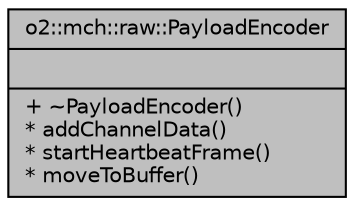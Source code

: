 digraph "o2::mch::raw::PayloadEncoder"
{
 // INTERACTIVE_SVG=YES
  bgcolor="transparent";
  edge [fontname="Helvetica",fontsize="10",labelfontname="Helvetica",labelfontsize="10"];
  node [fontname="Helvetica",fontsize="10",shape=record];
  Node2 [label="{o2::mch::raw::PayloadEncoder\n||+ ~PayloadEncoder()\l* addChannelData()\l* startHeartbeatFrame()\l* moveToBuffer()\l}",height=0.2,width=0.4,color="black", fillcolor="grey75", style="filled", fontcolor="black"];
}

